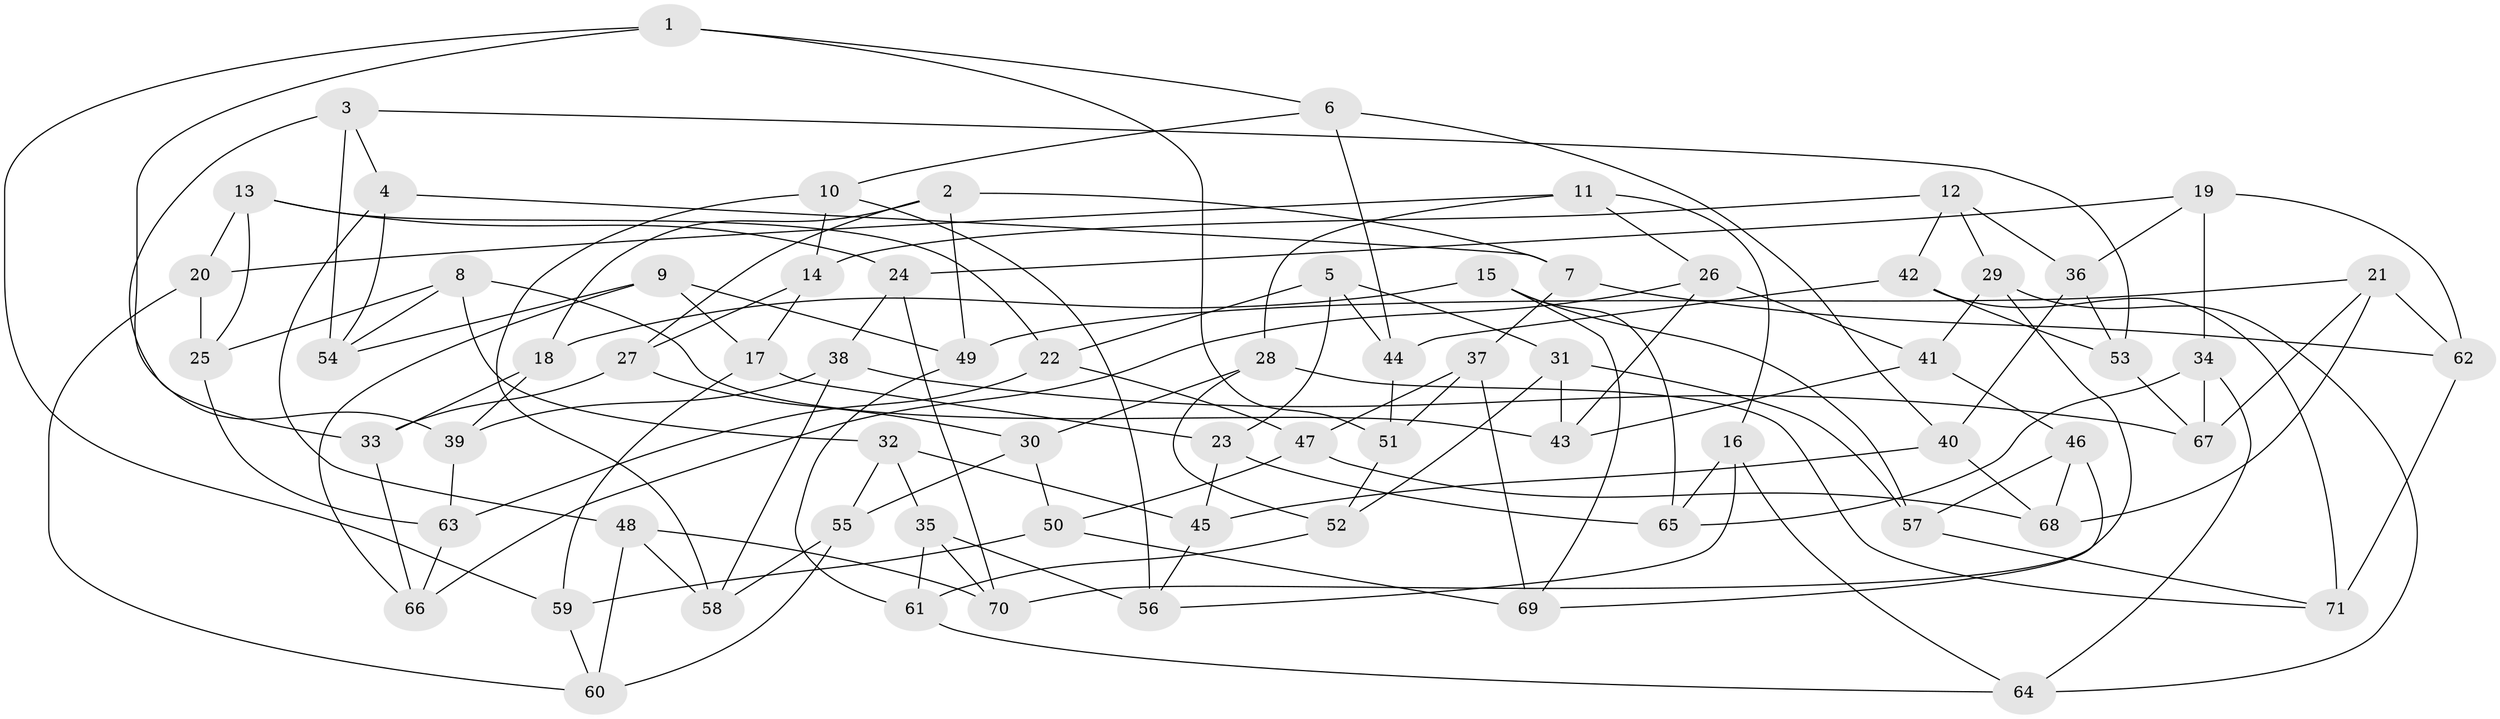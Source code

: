 // Generated by graph-tools (version 1.1) at 2025/26/03/09/25 03:26:52]
// undirected, 71 vertices, 142 edges
graph export_dot {
graph [start="1"]
  node [color=gray90,style=filled];
  1;
  2;
  3;
  4;
  5;
  6;
  7;
  8;
  9;
  10;
  11;
  12;
  13;
  14;
  15;
  16;
  17;
  18;
  19;
  20;
  21;
  22;
  23;
  24;
  25;
  26;
  27;
  28;
  29;
  30;
  31;
  32;
  33;
  34;
  35;
  36;
  37;
  38;
  39;
  40;
  41;
  42;
  43;
  44;
  45;
  46;
  47;
  48;
  49;
  50;
  51;
  52;
  53;
  54;
  55;
  56;
  57;
  58;
  59;
  60;
  61;
  62;
  63;
  64;
  65;
  66;
  67;
  68;
  69;
  70;
  71;
  1 -- 59;
  1 -- 51;
  1 -- 39;
  1 -- 6;
  2 -- 49;
  2 -- 18;
  2 -- 27;
  2 -- 7;
  3 -- 4;
  3 -- 33;
  3 -- 54;
  3 -- 53;
  4 -- 48;
  4 -- 7;
  4 -- 54;
  5 -- 31;
  5 -- 23;
  5 -- 22;
  5 -- 44;
  6 -- 10;
  6 -- 44;
  6 -- 40;
  7 -- 62;
  7 -- 37;
  8 -- 32;
  8 -- 25;
  8 -- 43;
  8 -- 54;
  9 -- 54;
  9 -- 17;
  9 -- 49;
  9 -- 66;
  10 -- 14;
  10 -- 58;
  10 -- 56;
  11 -- 26;
  11 -- 20;
  11 -- 16;
  11 -- 28;
  12 -- 29;
  12 -- 36;
  12 -- 42;
  12 -- 14;
  13 -- 20;
  13 -- 22;
  13 -- 25;
  13 -- 24;
  14 -- 27;
  14 -- 17;
  15 -- 69;
  15 -- 18;
  15 -- 65;
  15 -- 57;
  16 -- 56;
  16 -- 64;
  16 -- 65;
  17 -- 23;
  17 -- 59;
  18 -- 33;
  18 -- 39;
  19 -- 34;
  19 -- 62;
  19 -- 36;
  19 -- 24;
  20 -- 25;
  20 -- 60;
  21 -- 67;
  21 -- 68;
  21 -- 62;
  21 -- 49;
  22 -- 63;
  22 -- 47;
  23 -- 45;
  23 -- 65;
  24 -- 70;
  24 -- 38;
  25 -- 63;
  26 -- 41;
  26 -- 43;
  26 -- 66;
  27 -- 30;
  27 -- 33;
  28 -- 71;
  28 -- 30;
  28 -- 52;
  29 -- 70;
  29 -- 64;
  29 -- 41;
  30 -- 55;
  30 -- 50;
  31 -- 57;
  31 -- 43;
  31 -- 52;
  32 -- 45;
  32 -- 35;
  32 -- 55;
  33 -- 66;
  34 -- 65;
  34 -- 67;
  34 -- 64;
  35 -- 61;
  35 -- 70;
  35 -- 56;
  36 -- 53;
  36 -- 40;
  37 -- 47;
  37 -- 69;
  37 -- 51;
  38 -- 39;
  38 -- 58;
  38 -- 67;
  39 -- 63;
  40 -- 68;
  40 -- 45;
  41 -- 46;
  41 -- 43;
  42 -- 53;
  42 -- 71;
  42 -- 44;
  44 -- 51;
  45 -- 56;
  46 -- 57;
  46 -- 69;
  46 -- 68;
  47 -- 68;
  47 -- 50;
  48 -- 70;
  48 -- 60;
  48 -- 58;
  49 -- 61;
  50 -- 59;
  50 -- 69;
  51 -- 52;
  52 -- 61;
  53 -- 67;
  55 -- 58;
  55 -- 60;
  57 -- 71;
  59 -- 60;
  61 -- 64;
  62 -- 71;
  63 -- 66;
}
